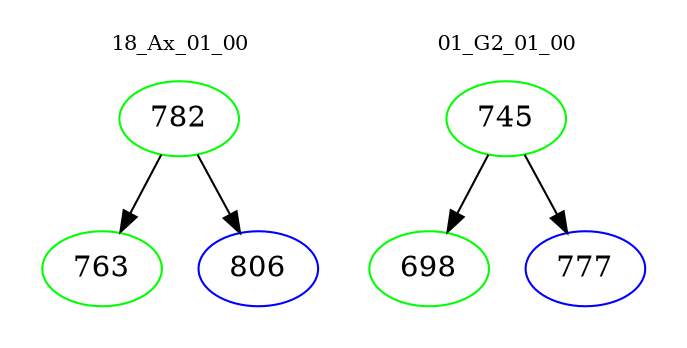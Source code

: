 digraph{
subgraph cluster_0 {
color = white
label = "18_Ax_01_00";
fontsize=10;
T0_782 [label="782", color="green"]
T0_782 -> T0_763 [color="black"]
T0_763 [label="763", color="green"]
T0_782 -> T0_806 [color="black"]
T0_806 [label="806", color="blue"]
}
subgraph cluster_1 {
color = white
label = "01_G2_01_00";
fontsize=10;
T1_745 [label="745", color="green"]
T1_745 -> T1_698 [color="black"]
T1_698 [label="698", color="green"]
T1_745 -> T1_777 [color="black"]
T1_777 [label="777", color="blue"]
}
}
